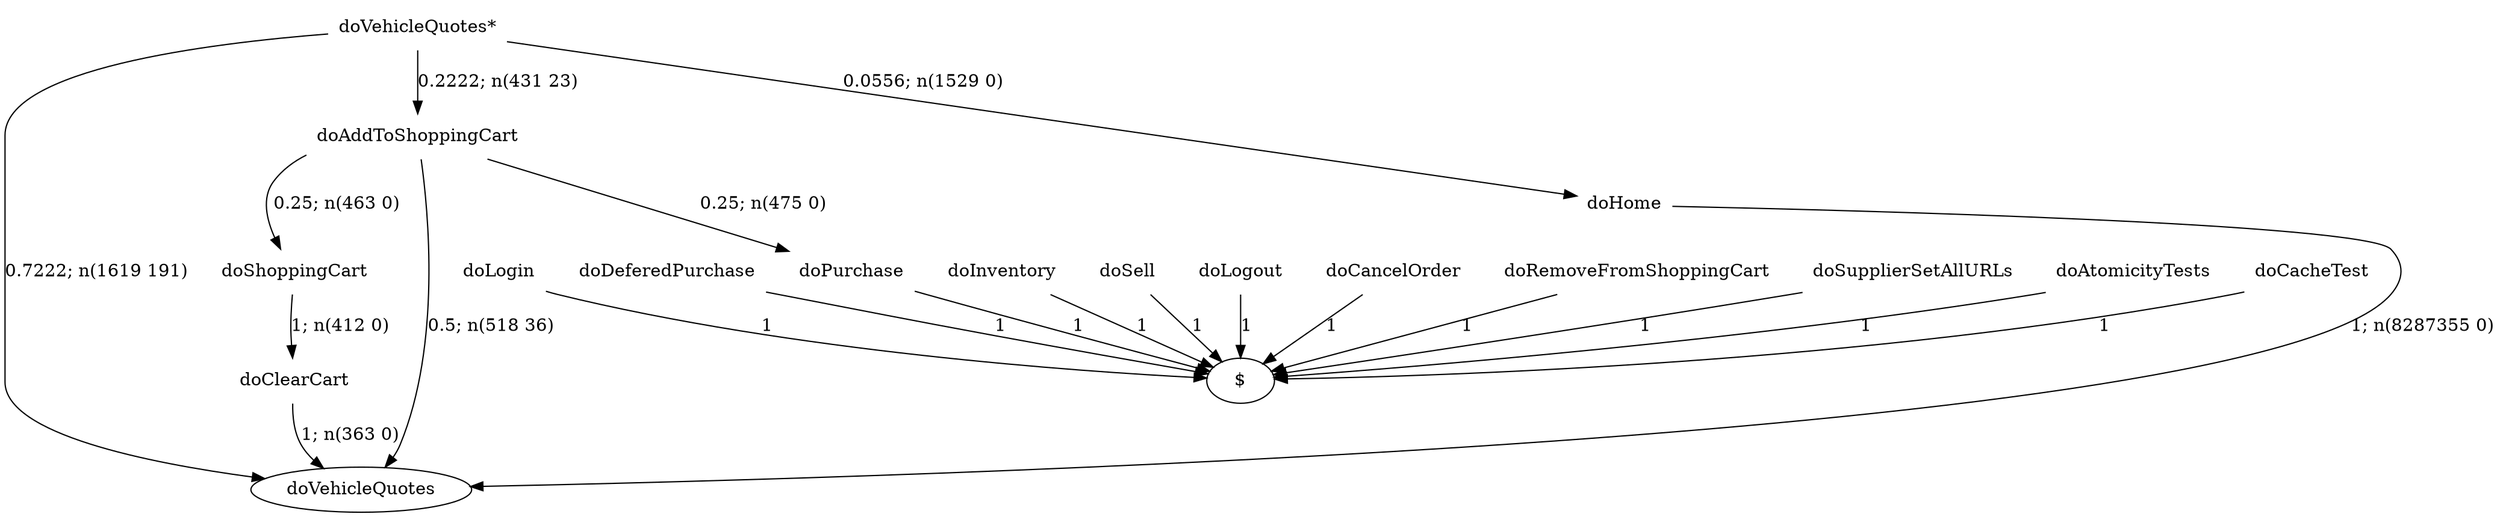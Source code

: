 digraph G {"doVehicleQuotes*" [label="doVehicleQuotes*",shape=none];"doSupplierSetAllURLs" [label="doSupplierSetAllURLs",shape=none];"doAtomicityTests" [label="doAtomicityTests",shape=none];"doCacheTest" [label="doCacheTest",shape=none];"doLogin" [label="doLogin",shape=none];"doAddToShoppingCart" [label="doAddToShoppingCart",shape=none];"doDeferedPurchase" [label="doDeferedPurchase",shape=none];"doHome" [label="doHome",shape=none];"doShoppingCart" [label="doShoppingCart",shape=none];"doClearCart" [label="doClearCart",shape=none];"doPurchase" [label="doPurchase",shape=none];"doInventory" [label="doInventory",shape=none];"doSell" [label="doSell",shape=none];"doLogout" [label="doLogout",shape=none];"doCancelOrder" [label="doCancelOrder",shape=none];"doRemoveFromShoppingCart" [label="doRemoveFromShoppingCart",shape=none];"doVehicleQuotes*"->"doVehicleQuotes" [style=solid,label="0.7222; n(1619 191)"];"doVehicleQuotes*"->"doAddToShoppingCart" [style=solid,label="0.2222; n(431 23)"];"doVehicleQuotes*"->"doHome" [style=solid,label="0.0556; n(1529 0)"];"doSupplierSetAllURLs"->"$" [style=solid,label="1"];"doAtomicityTests"->"$" [style=solid,label="1"];"doCacheTest"->"$" [style=solid,label="1"];"doLogin"->"$" [style=solid,label="1"];"doAddToShoppingCart"->"doVehicleQuotes" [style=solid,label="0.5; n(518 36)"];"doAddToShoppingCart"->"doShoppingCart" [style=solid,label="0.25; n(463 0)"];"doAddToShoppingCart"->"doPurchase" [style=solid,label="0.25; n(475 0)"];"doDeferedPurchase"->"$" [style=solid,label="1"];"doHome"->"doVehicleQuotes" [style=solid,label="1; n(8287355 0)"];"doShoppingCart"->"doClearCart" [style=solid,label="1; n(412 0)"];"doClearCart"->"doVehicleQuotes" [style=solid,label="1; n(363 0)"];"doPurchase"->"$" [style=solid,label="1"];"doInventory"->"$" [style=solid,label="1"];"doSell"->"$" [style=solid,label="1"];"doLogout"->"$" [style=solid,label="1"];"doCancelOrder"->"$" [style=solid,label="1"];"doRemoveFromShoppingCart"->"$" [style=solid,label="1"];}